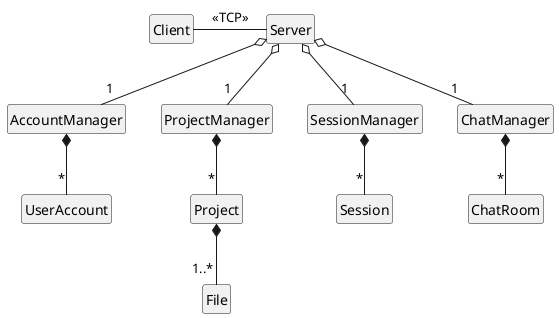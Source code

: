 @startuml
hide circle
hide empty members

class "Client" as sq

class "Server" as sqs

	class "AccountManager" as sqs_ua_m
		class "UserAccount" as sqs_ua
		
	class "ProjectManager" as sqs_pr_m
		class "Project" as sqs_pr
			class "File" as sqs_fi
		
	class "SessionManager" as sqs_se_m
		class "Session" as sqs_se
		
	class "ChatManager" as sqs_ch_m
		class "ChatRoom" as sqs_ch_rm

sq -right- sqs : <<TCP>>

sqs o-- "1" sqs_pr_m 
	sqs_pr_m *-- "*" sqs_pr 
		'sqs_pr o-right-- sqs_ua : "Project Owners"
		sqs_pr *-- "1..*" sqs_fi 
sqs o-- "1" sqs_ua_m
	sqs_ua_m *-- "*" sqs_ua 
sqs o-- "1" sqs_ch_m
	sqs_ch_m *-- "*" sqs_ch_rm
sqs o-- "1" sqs_se_m
	sqs_se_m *-- "*" sqs_se

'sqs_se o-- "1" sqs_ua 
'sqs_se o-- "1" sqs_pr 





@enduml